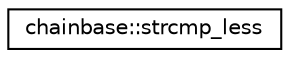 digraph "Graphical Class Hierarchy"
{
  edge [fontname="Helvetica",fontsize="10",labelfontname="Helvetica",labelfontsize="10"];
  node [fontname="Helvetica",fontsize="10",shape=record];
  rankdir="LR";
  Node0 [label="chainbase::strcmp_less",height=0.2,width=0.4,color="black", fillcolor="white", style="filled",URL="$structchainbase_1_1strcmp__less.html"];
}
